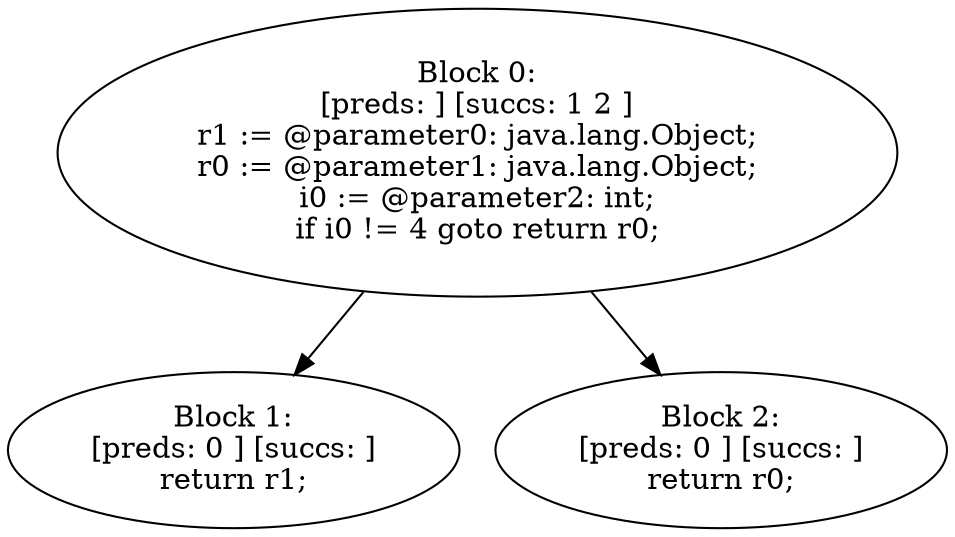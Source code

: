 digraph "unitGraph" {
    "Block 0:
[preds: ] [succs: 1 2 ]
r1 := @parameter0: java.lang.Object;
r0 := @parameter1: java.lang.Object;
i0 := @parameter2: int;
if i0 != 4 goto return r0;
"
    "Block 1:
[preds: 0 ] [succs: ]
return r1;
"
    "Block 2:
[preds: 0 ] [succs: ]
return r0;
"
    "Block 0:
[preds: ] [succs: 1 2 ]
r1 := @parameter0: java.lang.Object;
r0 := @parameter1: java.lang.Object;
i0 := @parameter2: int;
if i0 != 4 goto return r0;
"->"Block 1:
[preds: 0 ] [succs: ]
return r1;
";
    "Block 0:
[preds: ] [succs: 1 2 ]
r1 := @parameter0: java.lang.Object;
r0 := @parameter1: java.lang.Object;
i0 := @parameter2: int;
if i0 != 4 goto return r0;
"->"Block 2:
[preds: 0 ] [succs: ]
return r0;
";
}
